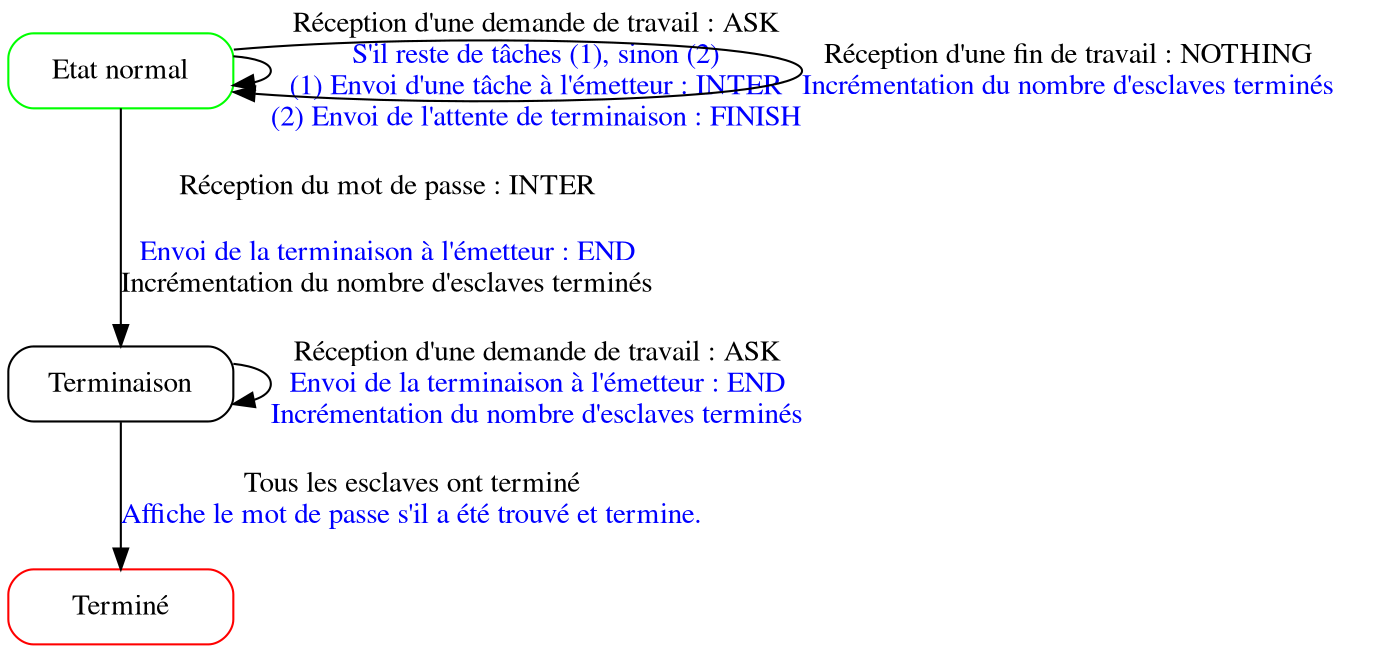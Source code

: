 digraph coherence {

graph [fontname = "times"];
node [fontname = "times"];
edge [fontname = "times"];

    node
        [shape=Mrecord width=1.5];

    subgraph process_automaton {

        label="Process";

        //
        // States (Nodes)
        //

        "Process::Normal"
            [root="true" color="green" label="{Etat normal}"];

        "Process::Terminaison"
            [label="{Terminaison}"];

        "Process::Terminé"
            [color="red" label="{Terminé}"];

        //
        // Transitions (Edges)
        //

        "Process::Normal" -> "Process::Normal"
            [label=<Réception d'une demande de travail : ASK<BR/><FONT color="blue">S'il reste de tâches (1), sinon (2)<BR/>(1) Envoi d'une tâche à l'émetteur : INTER<BR/>(2) Envoi de l'attente de terminaison : FINISH</FONT>>];

	 "Process::Normal" -> "Process::Normal"
            [label=<Réception d'une fin de travail : NOTHING<BR/><FONT color="blue">Incrémentation du nombre d'esclaves terminés</FONT>>];
	    
        "Process::Normal" -> "Process::Terminaison"
            [label=<Réception du mot de passe : INTER<BR/><FONT color="blue"><BR/>Envoi de la terminaison à l'émetteur : END</FONT><BR/>Incrémentation du nombre d'esclaves terminés>];

        "Process::Terminaison" -> "Process::Terminaison"
            [label=<Réception d'une demande de travail : ASK<BR/><FONT color="blue">Envoi de la terminaison à l'émetteur : END<BR/>Incrémentation du nombre d'esclaves terminés</FONT>>];
	    
        "Process::Terminaison" -> "Process::Terminé"
            [label=<Tous les esclaves ont terminé<BR/><FONT color="blue">Affiche le mot de passe s'il a été trouvé et termine.</FONT>>];    
    }

}
